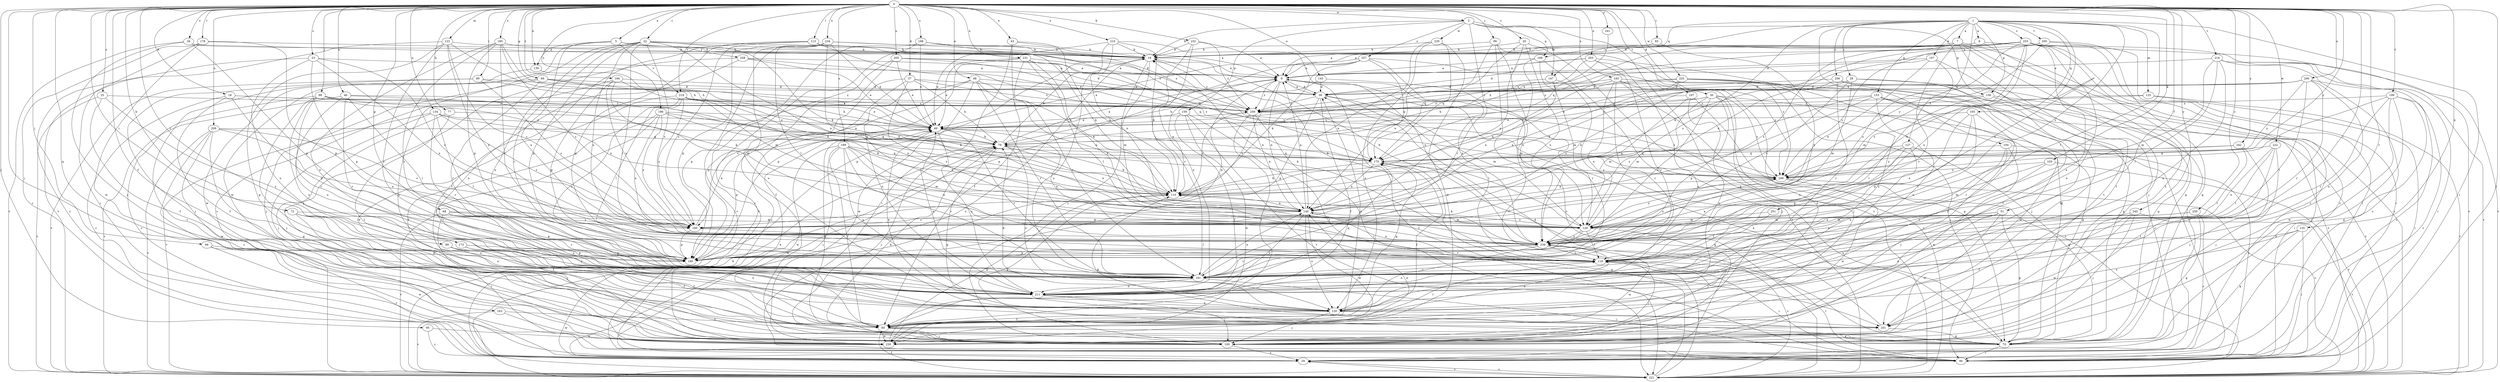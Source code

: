 strict digraph  {
0;
1;
2;
5;
7;
8;
9;
18;
19;
20;
22;
23;
25;
26;
28;
29;
30;
37;
39;
43;
46;
48;
49;
51;
60;
68;
69;
70;
72;
77;
79;
80;
83;
89;
90;
94;
95;
98;
99;
100;
102;
103;
104;
107;
110;
113;
119;
123;
125;
127;
129;
134;
135;
139;
140;
143;
147;
150;
153;
156;
159;
160;
163;
165;
169;
170;
173;
178;
181;
183;
185;
186;
188;
189;
190;
194;
197;
199;
200;
201;
203;
205;
206;
209;
210;
211;
216;
219;
221;
222;
225;
229;
230;
231;
234;
239;
241;
242;
245;
249;
250;
251;
253;
256;
257;
258;
259;
0 -> 2  [label=a];
0 -> 5  [label=a];
0 -> 18  [label=b];
0 -> 20  [label=c];
0 -> 22  [label=c];
0 -> 23  [label=c];
0 -> 25  [label=c];
0 -> 26  [label=c];
0 -> 30  [label=d];
0 -> 37  [label=d];
0 -> 43  [label=e];
0 -> 46  [label=e];
0 -> 48  [label=e];
0 -> 51  [label=f];
0 -> 60  [label=f];
0 -> 68  [label=g];
0 -> 69  [label=g];
0 -> 72  [label=h];
0 -> 77  [label=h];
0 -> 80  [label=i];
0 -> 83  [label=i];
0 -> 89  [label=i];
0 -> 90  [label=i];
0 -> 94  [label=j];
0 -> 95  [label=j];
0 -> 98  [label=j];
0 -> 99  [label=j];
0 -> 100  [label=j];
0 -> 102  [label=k];
0 -> 103  [label=k];
0 -> 113  [label=l];
0 -> 119  [label=l];
0 -> 123  [label=m];
0 -> 134  [label=n];
0 -> 135  [label=n];
0 -> 139  [label=n];
0 -> 143  [label=o];
0 -> 163  [label=q];
0 -> 173  [label=r];
0 -> 178  [label=r];
0 -> 181  [label=r];
0 -> 183  [label=s];
0 -> 185  [label=s];
0 -> 186  [label=s];
0 -> 188  [label=s];
0 -> 189  [label=s];
0 -> 194  [label=t];
0 -> 197  [label=t];
0 -> 199  [label=t];
0 -> 203  [label=u];
0 -> 205  [label=u];
0 -> 206  [label=u];
0 -> 209  [label=u];
0 -> 210  [label=u];
0 -> 216  [label=v];
0 -> 219  [label=v];
0 -> 222  [label=w];
0 -> 225  [label=w];
0 -> 231  [label=x];
0 -> 234  [label=x];
0 -> 241  [label=y];
0 -> 242  [label=y];
0 -> 245  [label=y];
0 -> 249  [label=y];
0 -> 250  [label=z];
1 -> 7  [label=a];
1 -> 8  [label=a];
1 -> 28  [label=c];
1 -> 90  [label=i];
1 -> 104  [label=k];
1 -> 107  [label=k];
1 -> 119  [label=l];
1 -> 125  [label=m];
1 -> 127  [label=m];
1 -> 147  [label=o];
1 -> 153  [label=p];
1 -> 156  [label=p];
1 -> 165  [label=q];
1 -> 169  [label=q];
1 -> 190  [label=s];
1 -> 200  [label=t];
1 -> 239  [label=x];
1 -> 251  [label=z];
1 -> 253  [label=z];
1 -> 256  [label=z];
2 -> 19  [label=b];
2 -> 70  [label=g];
2 -> 147  [label=o];
2 -> 156  [label=p];
2 -> 159  [label=p];
2 -> 169  [label=q];
2 -> 181  [label=r];
2 -> 229  [label=w];
2 -> 257  [label=z];
5 -> 19  [label=b];
5 -> 139  [label=n];
5 -> 219  [label=v];
5 -> 230  [label=w];
5 -> 239  [label=x];
5 -> 258  [label=z];
7 -> 9  [label=a];
7 -> 19  [label=b];
7 -> 29  [label=c];
7 -> 49  [label=e];
7 -> 100  [label=j];
7 -> 181  [label=r];
7 -> 190  [label=s];
7 -> 201  [label=t];
7 -> 221  [label=v];
8 -> 9  [label=a];
8 -> 19  [label=b];
8 -> 201  [label=t];
8 -> 221  [label=v];
9 -> 39  [label=d];
9 -> 129  [label=m];
9 -> 140  [label=n];
9 -> 190  [label=s];
9 -> 221  [label=v];
9 -> 259  [label=z];
18 -> 29  [label=c];
18 -> 60  [label=f];
18 -> 160  [label=p];
18 -> 249  [label=y];
18 -> 259  [label=z];
19 -> 9  [label=a];
19 -> 29  [label=c];
19 -> 100  [label=j];
19 -> 129  [label=m];
19 -> 160  [label=p];
19 -> 259  [label=z];
20 -> 19  [label=b];
20 -> 140  [label=n];
20 -> 170  [label=q];
20 -> 221  [label=v];
20 -> 239  [label=x];
22 -> 19  [label=b];
22 -> 110  [label=k];
22 -> 119  [label=l];
22 -> 140  [label=n];
22 -> 160  [label=p];
22 -> 181  [label=r];
22 -> 190  [label=s];
22 -> 211  [label=u];
22 -> 221  [label=v];
22 -> 239  [label=x];
22 -> 259  [label=z];
23 -> 9  [label=a];
23 -> 29  [label=c];
23 -> 160  [label=p];
23 -> 190  [label=s];
23 -> 211  [label=u];
23 -> 239  [label=x];
25 -> 60  [label=f];
25 -> 181  [label=r];
25 -> 221  [label=v];
25 -> 259  [label=z];
26 -> 19  [label=b];
26 -> 39  [label=d];
26 -> 100  [label=j];
26 -> 160  [label=p];
26 -> 221  [label=v];
28 -> 39  [label=d];
28 -> 60  [label=f];
28 -> 70  [label=g];
28 -> 110  [label=k];
28 -> 129  [label=m];
28 -> 190  [label=s];
29 -> 221  [label=v];
30 -> 49  [label=e];
30 -> 70  [label=g];
30 -> 129  [label=m];
30 -> 150  [label=o];
30 -> 160  [label=p];
30 -> 239  [label=x];
30 -> 249  [label=y];
30 -> 259  [label=z];
37 -> 39  [label=d];
37 -> 79  [label=h];
37 -> 90  [label=i];
37 -> 160  [label=p];
37 -> 239  [label=x];
37 -> 259  [label=z];
39 -> 9  [label=a];
39 -> 60  [label=f];
39 -> 119  [label=l];
39 -> 129  [label=m];
39 -> 160  [label=p];
39 -> 259  [label=z];
43 -> 19  [label=b];
43 -> 60  [label=f];
43 -> 90  [label=i];
43 -> 110  [label=k];
46 -> 49  [label=e];
46 -> 119  [label=l];
46 -> 181  [label=r];
46 -> 211  [label=u];
46 -> 221  [label=v];
46 -> 259  [label=z];
48 -> 39  [label=d];
48 -> 110  [label=k];
48 -> 140  [label=n];
48 -> 181  [label=r];
48 -> 190  [label=s];
48 -> 211  [label=u];
48 -> 230  [label=w];
49 -> 79  [label=h];
49 -> 160  [label=p];
49 -> 181  [label=r];
49 -> 211  [label=u];
49 -> 239  [label=x];
51 -> 70  [label=g];
51 -> 150  [label=o];
51 -> 190  [label=s];
51 -> 211  [label=u];
51 -> 230  [label=w];
51 -> 239  [label=x];
60 -> 39  [label=d];
60 -> 70  [label=g];
60 -> 100  [label=j];
60 -> 119  [label=l];
60 -> 230  [label=w];
60 -> 239  [label=x];
68 -> 90  [label=i];
68 -> 129  [label=m];
68 -> 160  [label=p];
68 -> 181  [label=r];
68 -> 190  [label=s];
68 -> 211  [label=u];
68 -> 221  [label=v];
69 -> 29  [label=c];
69 -> 39  [label=d];
69 -> 79  [label=h];
69 -> 100  [label=j];
69 -> 181  [label=r];
69 -> 259  [label=z];
70 -> 9  [label=a];
70 -> 39  [label=d];
70 -> 49  [label=e];
70 -> 90  [label=i];
70 -> 110  [label=k];
72 -> 100  [label=j];
72 -> 129  [label=m];
72 -> 150  [label=o];
72 -> 201  [label=t];
72 -> 211  [label=u];
77 -> 49  [label=e];
77 -> 100  [label=j];
77 -> 201  [label=t];
79 -> 9  [label=a];
79 -> 19  [label=b];
79 -> 70  [label=g];
79 -> 100  [label=j];
79 -> 140  [label=n];
79 -> 150  [label=o];
79 -> 170  [label=q];
80 -> 39  [label=d];
80 -> 100  [label=j];
80 -> 110  [label=k];
80 -> 190  [label=s];
80 -> 221  [label=v];
83 -> 19  [label=b];
83 -> 239  [label=x];
89 -> 60  [label=f];
89 -> 160  [label=p];
89 -> 181  [label=r];
90 -> 49  [label=e];
90 -> 79  [label=h];
90 -> 119  [label=l];
94 -> 29  [label=c];
94 -> 160  [label=p];
94 -> 230  [label=w];
95 -> 29  [label=c];
95 -> 230  [label=w];
98 -> 29  [label=c];
98 -> 60  [label=f];
98 -> 110  [label=k];
98 -> 140  [label=n];
98 -> 181  [label=r];
98 -> 211  [label=u];
98 -> 259  [label=z];
99 -> 19  [label=b];
99 -> 140  [label=n];
99 -> 221  [label=v];
99 -> 239  [label=x];
99 -> 249  [label=y];
100 -> 29  [label=c];
100 -> 79  [label=h];
100 -> 110  [label=k];
102 -> 9  [label=a];
102 -> 19  [label=b];
102 -> 110  [label=k];
102 -> 211  [label=u];
102 -> 259  [label=z];
103 -> 129  [label=m];
103 -> 181  [label=r];
103 -> 221  [label=v];
103 -> 249  [label=y];
104 -> 90  [label=i];
104 -> 100  [label=j];
104 -> 170  [label=q];
104 -> 211  [label=u];
104 -> 230  [label=w];
107 -> 9  [label=a];
107 -> 129  [label=m];
107 -> 140  [label=n];
107 -> 201  [label=t];
107 -> 249  [label=y];
110 -> 9  [label=a];
110 -> 79  [label=h];
110 -> 140  [label=n];
110 -> 259  [label=z];
113 -> 19  [label=b];
113 -> 60  [label=f];
113 -> 160  [label=p];
113 -> 170  [label=q];
113 -> 190  [label=s];
113 -> 249  [label=y];
119 -> 19  [label=b];
119 -> 90  [label=i];
119 -> 100  [label=j];
119 -> 140  [label=n];
119 -> 181  [label=r];
123 -> 19  [label=b];
123 -> 70  [label=g];
123 -> 79  [label=h];
123 -> 181  [label=r];
123 -> 190  [label=s];
123 -> 221  [label=v];
123 -> 239  [label=x];
125 -> 90  [label=i];
125 -> 221  [label=v];
125 -> 249  [label=y];
125 -> 259  [label=z];
127 -> 70  [label=g];
127 -> 160  [label=p];
127 -> 170  [label=q];
127 -> 211  [label=u];
127 -> 239  [label=x];
129 -> 19  [label=b];
129 -> 100  [label=j];
129 -> 110  [label=k];
129 -> 119  [label=l];
129 -> 181  [label=r];
129 -> 239  [label=x];
129 -> 249  [label=y];
134 -> 49  [label=e];
134 -> 100  [label=j];
134 -> 119  [label=l];
134 -> 170  [label=q];
134 -> 181  [label=r];
134 -> 190  [label=s];
134 -> 221  [label=v];
135 -> 70  [label=g];
135 -> 90  [label=i];
135 -> 150  [label=o];
135 -> 239  [label=x];
139 -> 129  [label=m];
139 -> 230  [label=w];
140 -> 9  [label=a];
140 -> 129  [label=m];
140 -> 150  [label=o];
140 -> 190  [label=s];
140 -> 211  [label=u];
140 -> 230  [label=w];
143 -> 39  [label=d];
143 -> 79  [label=h];
143 -> 181  [label=r];
147 -> 39  [label=d];
147 -> 100  [label=j];
147 -> 140  [label=n];
150 -> 49  [label=e];
150 -> 60  [label=f];
150 -> 79  [label=h];
150 -> 100  [label=j];
150 -> 170  [label=q];
150 -> 201  [label=t];
153 -> 60  [label=f];
153 -> 110  [label=k];
153 -> 190  [label=s];
153 -> 211  [label=u];
153 -> 221  [label=v];
153 -> 230  [label=w];
153 -> 259  [label=z];
156 -> 29  [label=c];
156 -> 90  [label=i];
156 -> 119  [label=l];
156 -> 259  [label=z];
159 -> 49  [label=e];
159 -> 60  [label=f];
159 -> 201  [label=t];
159 -> 221  [label=v];
159 -> 230  [label=w];
160 -> 9  [label=a];
163 -> 60  [label=f];
163 -> 221  [label=v];
163 -> 230  [label=w];
165 -> 49  [label=e];
165 -> 119  [label=l];
165 -> 160  [label=p];
165 -> 181  [label=r];
165 -> 239  [label=x];
169 -> 9  [label=a];
169 -> 29  [label=c];
169 -> 129  [label=m];
169 -> 221  [label=v];
170 -> 49  [label=e];
170 -> 60  [label=f];
170 -> 110  [label=k];
170 -> 140  [label=n];
170 -> 249  [label=y];
173 -> 60  [label=f];
173 -> 150  [label=o];
173 -> 160  [label=p];
178 -> 19  [label=b];
178 -> 29  [label=c];
178 -> 90  [label=i];
178 -> 160  [label=p];
178 -> 230  [label=w];
181 -> 90  [label=i];
181 -> 140  [label=n];
181 -> 211  [label=u];
183 -> 39  [label=d];
183 -> 70  [label=g];
183 -> 79  [label=h];
183 -> 90  [label=i];
183 -> 100  [label=j];
183 -> 170  [label=q];
183 -> 181  [label=r];
183 -> 221  [label=v];
183 -> 239  [label=x];
185 -> 19  [label=b];
185 -> 79  [label=h];
185 -> 119  [label=l];
185 -> 160  [label=p];
185 -> 181  [label=r];
185 -> 190  [label=s];
185 -> 211  [label=u];
186 -> 49  [label=e];
186 -> 60  [label=f];
186 -> 110  [label=k];
186 -> 170  [label=q];
186 -> 190  [label=s];
186 -> 201  [label=t];
186 -> 239  [label=x];
188 -> 9  [label=a];
188 -> 19  [label=b];
188 -> 29  [label=c];
188 -> 49  [label=e];
188 -> 110  [label=k];
188 -> 221  [label=v];
189 -> 60  [label=f];
189 -> 100  [label=j];
189 -> 110  [label=k];
189 -> 129  [label=m];
189 -> 170  [label=q];
189 -> 181  [label=r];
189 -> 211  [label=u];
189 -> 230  [label=w];
189 -> 239  [label=x];
190 -> 49  [label=e];
190 -> 119  [label=l];
190 -> 160  [label=p];
194 -> 39  [label=d];
194 -> 49  [label=e];
194 -> 129  [label=m];
194 -> 150  [label=o];
194 -> 160  [label=p];
194 -> 190  [label=s];
197 -> 129  [label=m];
197 -> 150  [label=o];
197 -> 221  [label=v];
197 -> 259  [label=z];
199 -> 29  [label=c];
199 -> 70  [label=g];
199 -> 100  [label=j];
199 -> 181  [label=r];
199 -> 230  [label=w];
199 -> 249  [label=y];
199 -> 259  [label=z];
200 -> 19  [label=b];
200 -> 70  [label=g];
200 -> 79  [label=h];
200 -> 90  [label=i];
200 -> 249  [label=y];
201 -> 70  [label=g];
201 -> 170  [label=q];
203 -> 9  [label=a];
203 -> 39  [label=d];
203 -> 70  [label=g];
203 -> 150  [label=o];
203 -> 181  [label=r];
203 -> 259  [label=z];
205 -> 9  [label=a];
205 -> 39  [label=d];
205 -> 49  [label=e];
205 -> 60  [label=f];
205 -> 160  [label=p];
205 -> 249  [label=y];
206 -> 29  [label=c];
206 -> 39  [label=d];
206 -> 79  [label=h];
206 -> 119  [label=l];
206 -> 181  [label=r];
206 -> 211  [label=u];
206 -> 249  [label=y];
206 -> 259  [label=z];
209 -> 29  [label=c];
209 -> 70  [label=g];
209 -> 79  [label=h];
209 -> 190  [label=s];
209 -> 221  [label=v];
209 -> 230  [label=w];
209 -> 239  [label=x];
210 -> 19  [label=b];
210 -> 49  [label=e];
210 -> 140  [label=n];
210 -> 150  [label=o];
210 -> 181  [label=r];
210 -> 239  [label=x];
211 -> 49  [label=e];
211 -> 100  [label=j];
211 -> 150  [label=o];
211 -> 170  [label=q];
216 -> 9  [label=a];
216 -> 29  [label=c];
216 -> 90  [label=i];
216 -> 119  [label=l];
216 -> 129  [label=m];
216 -> 211  [label=u];
216 -> 221  [label=v];
219 -> 110  [label=k];
219 -> 119  [label=l];
219 -> 140  [label=n];
219 -> 181  [label=r];
219 -> 190  [label=s];
219 -> 230  [label=w];
219 -> 259  [label=z];
221 -> 29  [label=c];
221 -> 60  [label=f];
221 -> 79  [label=h];
221 -> 119  [label=l];
221 -> 170  [label=q];
222 -> 100  [label=j];
222 -> 119  [label=l];
222 -> 170  [label=q];
222 -> 201  [label=t];
222 -> 239  [label=x];
225 -> 39  [label=d];
225 -> 70  [label=g];
225 -> 90  [label=i];
225 -> 110  [label=k];
225 -> 140  [label=n];
225 -> 211  [label=u];
225 -> 221  [label=v];
225 -> 259  [label=z];
229 -> 19  [label=b];
229 -> 140  [label=n];
229 -> 150  [label=o];
229 -> 170  [label=q];
229 -> 230  [label=w];
230 -> 110  [label=k];
230 -> 140  [label=n];
231 -> 9  [label=a];
231 -> 49  [label=e];
231 -> 119  [label=l];
231 -> 160  [label=p];
231 -> 181  [label=r];
231 -> 239  [label=x];
231 -> 249  [label=y];
234 -> 19  [label=b];
234 -> 49  [label=e];
234 -> 119  [label=l];
234 -> 140  [label=n];
234 -> 150  [label=o];
234 -> 160  [label=p];
234 -> 221  [label=v];
234 -> 259  [label=z];
239 -> 19  [label=b];
239 -> 119  [label=l];
239 -> 150  [label=o];
239 -> 160  [label=p];
239 -> 181  [label=r];
239 -> 221  [label=v];
239 -> 230  [label=w];
241 -> 170  [label=q];
242 -> 100  [label=j];
242 -> 119  [label=l];
242 -> 170  [label=q];
242 -> 249  [label=y];
245 -> 60  [label=f];
245 -> 100  [label=j];
245 -> 129  [label=m];
245 -> 221  [label=v];
245 -> 230  [label=w];
249 -> 110  [label=k];
249 -> 221  [label=v];
249 -> 230  [label=w];
249 -> 239  [label=x];
249 -> 259  [label=z];
250 -> 29  [label=c];
250 -> 70  [label=g];
250 -> 129  [label=m];
250 -> 239  [label=x];
251 -> 119  [label=l];
251 -> 129  [label=m];
253 -> 19  [label=b];
253 -> 29  [label=c];
253 -> 49  [label=e];
253 -> 70  [label=g];
253 -> 90  [label=i];
253 -> 110  [label=k];
253 -> 129  [label=m];
253 -> 140  [label=n];
253 -> 150  [label=o];
253 -> 190  [label=s];
253 -> 211  [label=u];
253 -> 221  [label=v];
253 -> 239  [label=x];
256 -> 29  [label=c];
256 -> 39  [label=d];
256 -> 100  [label=j];
256 -> 181  [label=r];
256 -> 190  [label=s];
256 -> 201  [label=t];
257 -> 9  [label=a];
257 -> 49  [label=e];
257 -> 110  [label=k];
257 -> 160  [label=p];
257 -> 170  [label=q];
257 -> 239  [label=x];
257 -> 249  [label=y];
258 -> 9  [label=a];
258 -> 49  [label=e];
258 -> 100  [label=j];
258 -> 170  [label=q];
258 -> 211  [label=u];
259 -> 49  [label=e];
259 -> 60  [label=f];
259 -> 90  [label=i];
259 -> 140  [label=n];
}
